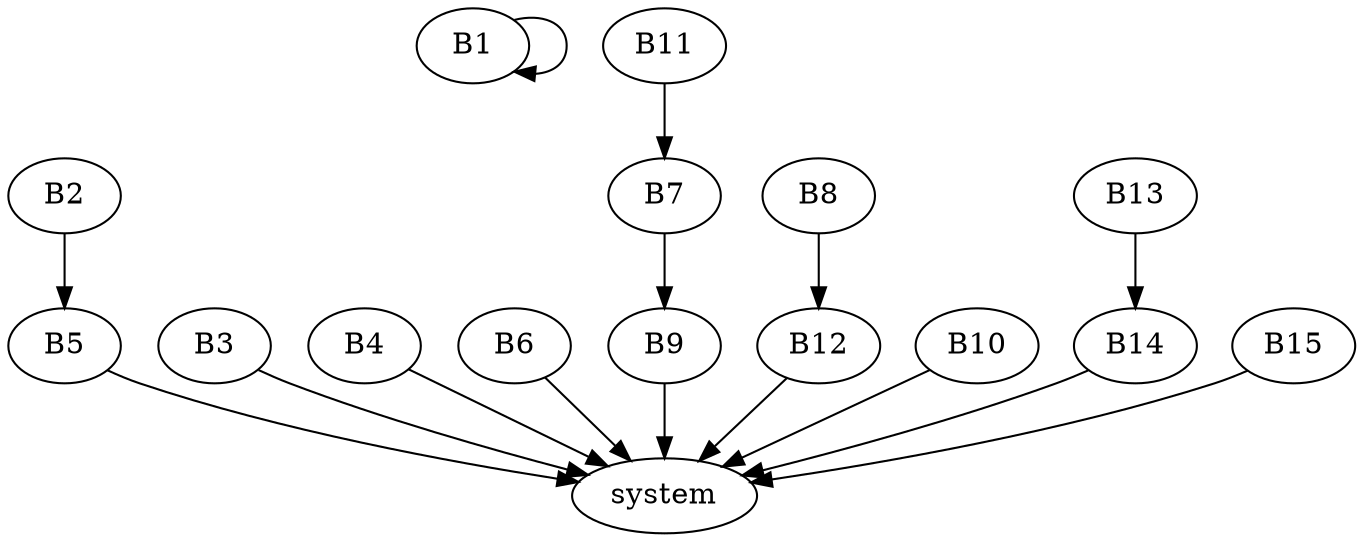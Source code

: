 digraph flowgraph {B1 -> B1
B2 -> B5
B3 -> system
B4 -> system
B5 -> system
B6 -> system
B7 -> B9
B8 -> B12
B9 -> system
B10 -> system
B11 -> B7
B12 -> system
B13 -> B14
B14 -> system
B15 -> system
}